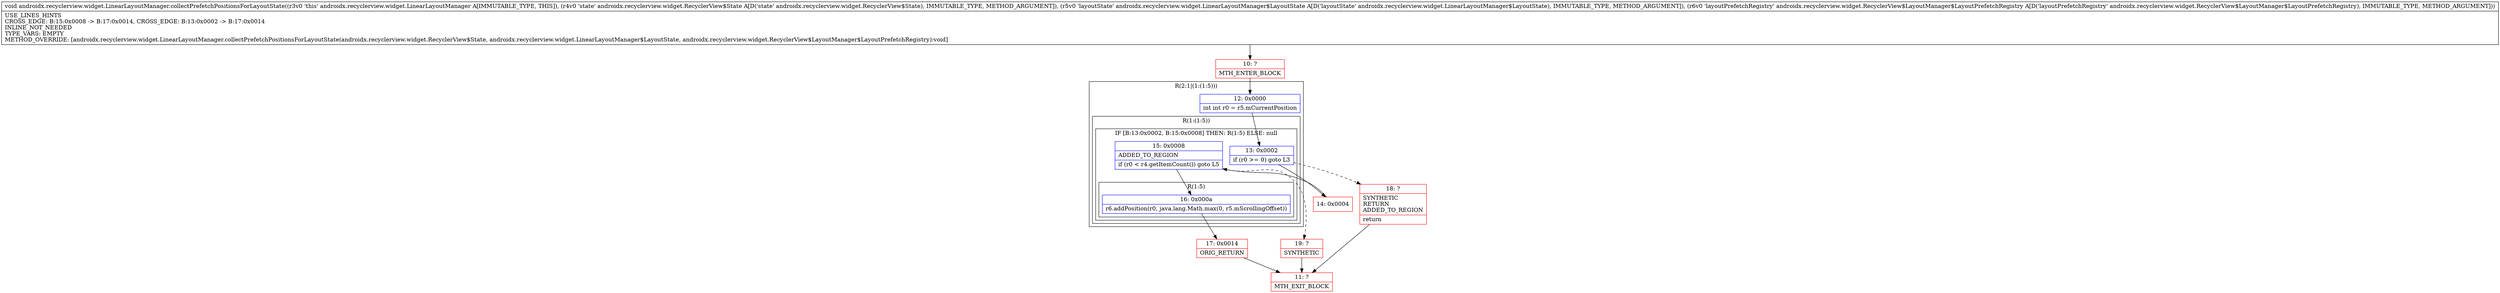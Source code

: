 digraph "CFG forandroidx.recyclerview.widget.LinearLayoutManager.collectPrefetchPositionsForLayoutState(Landroidx\/recyclerview\/widget\/RecyclerView$State;Landroidx\/recyclerview\/widget\/LinearLayoutManager$LayoutState;Landroidx\/recyclerview\/widget\/RecyclerView$LayoutManager$LayoutPrefetchRegistry;)V" {
subgraph cluster_Region_192177963 {
label = "R(2:1|(1:(1:5)))";
node [shape=record,color=blue];
Node_12 [shape=record,label="{12\:\ 0x0000|int int r0 = r5.mCurrentPosition\l}"];
subgraph cluster_Region_40578811 {
label = "R(1:(1:5))";
node [shape=record,color=blue];
subgraph cluster_IfRegion_648461716 {
label = "IF [B:13:0x0002, B:15:0x0008] THEN: R(1:5) ELSE: null";
node [shape=record,color=blue];
Node_13 [shape=record,label="{13\:\ 0x0002|if (r0 \>= 0) goto L3\l}"];
Node_15 [shape=record,label="{15\:\ 0x0008|ADDED_TO_REGION\l|if (r0 \< r4.getItemCount()) goto L5\l}"];
subgraph cluster_Region_1023772431 {
label = "R(1:5)";
node [shape=record,color=blue];
Node_16 [shape=record,label="{16\:\ 0x000a|r6.addPosition(r0, java.lang.Math.max(0, r5.mScrollingOffset))\l}"];
}
}
}
}
Node_10 [shape=record,color=red,label="{10\:\ ?|MTH_ENTER_BLOCK\l}"];
Node_14 [shape=record,color=red,label="{14\:\ 0x0004}"];
Node_17 [shape=record,color=red,label="{17\:\ 0x0014|ORIG_RETURN\l}"];
Node_11 [shape=record,color=red,label="{11\:\ ?|MTH_EXIT_BLOCK\l}"];
Node_19 [shape=record,color=red,label="{19\:\ ?|SYNTHETIC\l}"];
Node_18 [shape=record,color=red,label="{18\:\ ?|SYNTHETIC\lRETURN\lADDED_TO_REGION\l|return\l}"];
MethodNode[shape=record,label="{void androidx.recyclerview.widget.LinearLayoutManager.collectPrefetchPositionsForLayoutState((r3v0 'this' androidx.recyclerview.widget.LinearLayoutManager A[IMMUTABLE_TYPE, THIS]), (r4v0 'state' androidx.recyclerview.widget.RecyclerView$State A[D('state' androidx.recyclerview.widget.RecyclerView$State), IMMUTABLE_TYPE, METHOD_ARGUMENT]), (r5v0 'layoutState' androidx.recyclerview.widget.LinearLayoutManager$LayoutState A[D('layoutState' androidx.recyclerview.widget.LinearLayoutManager$LayoutState), IMMUTABLE_TYPE, METHOD_ARGUMENT]), (r6v0 'layoutPrefetchRegistry' androidx.recyclerview.widget.RecyclerView$LayoutManager$LayoutPrefetchRegistry A[D('layoutPrefetchRegistry' androidx.recyclerview.widget.RecyclerView$LayoutManager$LayoutPrefetchRegistry), IMMUTABLE_TYPE, METHOD_ARGUMENT]))  | USE_LINES_HINTS\lCROSS_EDGE: B:15:0x0008 \-\> B:17:0x0014, CROSS_EDGE: B:13:0x0002 \-\> B:17:0x0014\lINLINE_NOT_NEEDED\lTYPE_VARS: EMPTY\lMETHOD_OVERRIDE: [androidx.recyclerview.widget.LinearLayoutManager.collectPrefetchPositionsForLayoutState(androidx.recyclerview.widget.RecyclerView$State, androidx.recyclerview.widget.LinearLayoutManager$LayoutState, androidx.recyclerview.widget.RecyclerView$LayoutManager$LayoutPrefetchRegistry):void]\l}"];
MethodNode -> Node_10;Node_12 -> Node_13;
Node_13 -> Node_14;
Node_13 -> Node_18[style=dashed];
Node_15 -> Node_16;
Node_15 -> Node_19[style=dashed];
Node_16 -> Node_17;
Node_10 -> Node_12;
Node_14 -> Node_15;
Node_17 -> Node_11;
Node_19 -> Node_11;
Node_18 -> Node_11;
}

